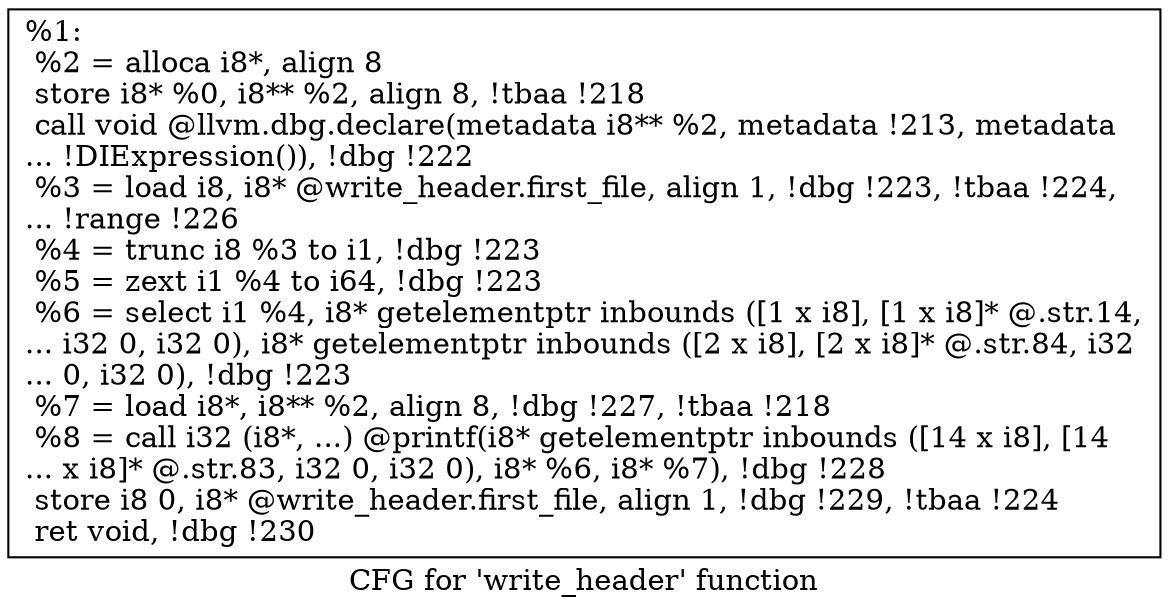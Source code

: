 digraph "CFG for 'write_header' function" {
	label="CFG for 'write_header' function";

	Node0x144c600 [shape=record,label="{%1:\l  %2 = alloca i8*, align 8\l  store i8* %0, i8** %2, align 8, !tbaa !218\l  call void @llvm.dbg.declare(metadata i8** %2, metadata !213, metadata\l... !DIExpression()), !dbg !222\l  %3 = load i8, i8* @write_header.first_file, align 1, !dbg !223, !tbaa !224,\l... !range !226\l  %4 = trunc i8 %3 to i1, !dbg !223\l  %5 = zext i1 %4 to i64, !dbg !223\l  %6 = select i1 %4, i8* getelementptr inbounds ([1 x i8], [1 x i8]* @.str.14,\l... i32 0, i32 0), i8* getelementptr inbounds ([2 x i8], [2 x i8]* @.str.84, i32\l... 0, i32 0), !dbg !223\l  %7 = load i8*, i8** %2, align 8, !dbg !227, !tbaa !218\l  %8 = call i32 (i8*, ...) @printf(i8* getelementptr inbounds ([14 x i8], [14\l... x i8]* @.str.83, i32 0, i32 0), i8* %6, i8* %7), !dbg !228\l  store i8 0, i8* @write_header.first_file, align 1, !dbg !229, !tbaa !224\l  ret void, !dbg !230\l}"];
}
